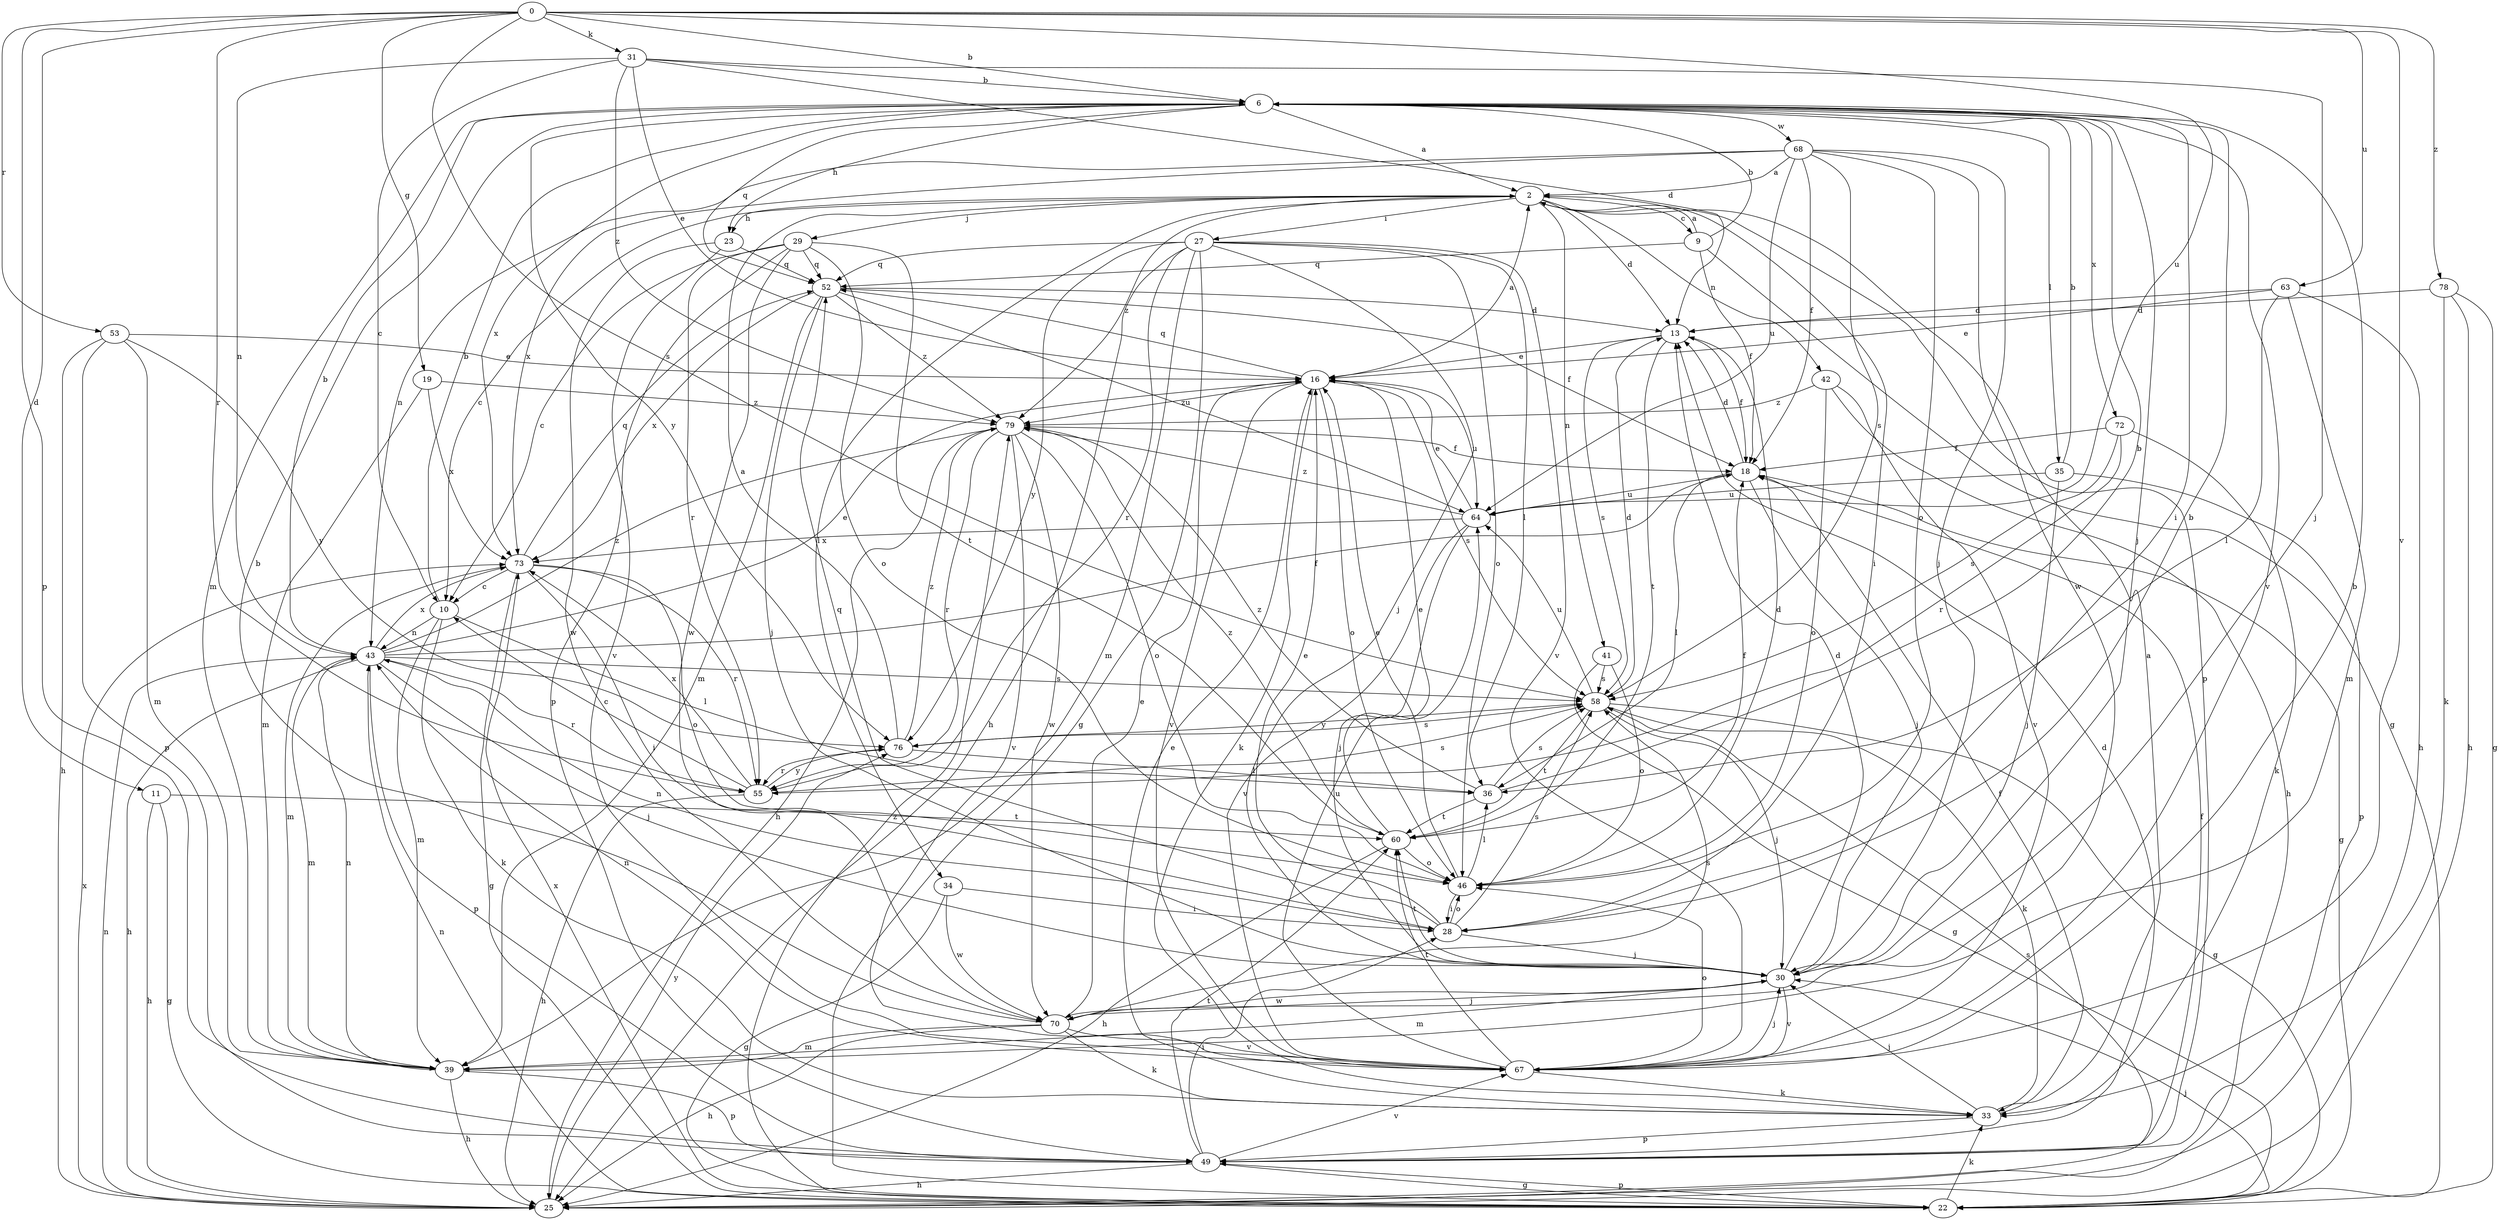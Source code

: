 strict digraph  {
0;
2;
6;
9;
10;
11;
13;
16;
18;
19;
22;
23;
25;
27;
28;
29;
30;
31;
33;
34;
35;
36;
39;
41;
42;
43;
46;
49;
52;
53;
55;
58;
60;
63;
64;
67;
68;
70;
72;
73;
76;
78;
79;
0 -> 6  [label=b];
0 -> 11  [label=d];
0 -> 19  [label=g];
0 -> 31  [label=k];
0 -> 49  [label=p];
0 -> 53  [label=r];
0 -> 55  [label=r];
0 -> 58  [label=s];
0 -> 63  [label=u];
0 -> 64  [label=u];
0 -> 67  [label=v];
0 -> 78  [label=z];
2 -> 9  [label=c];
2 -> 10  [label=c];
2 -> 13  [label=d];
2 -> 23  [label=h];
2 -> 27  [label=i];
2 -> 28  [label=i];
2 -> 29  [label=j];
2 -> 34  [label=l];
2 -> 41  [label=n];
2 -> 42  [label=n];
2 -> 49  [label=p];
2 -> 79  [label=z];
6 -> 2  [label=a];
6 -> 23  [label=h];
6 -> 28  [label=i];
6 -> 30  [label=j];
6 -> 35  [label=l];
6 -> 39  [label=m];
6 -> 52  [label=q];
6 -> 67  [label=v];
6 -> 68  [label=w];
6 -> 72  [label=x];
6 -> 73  [label=x];
6 -> 76  [label=y];
9 -> 2  [label=a];
9 -> 6  [label=b];
9 -> 18  [label=f];
9 -> 22  [label=g];
9 -> 52  [label=q];
10 -> 6  [label=b];
10 -> 33  [label=k];
10 -> 36  [label=l];
10 -> 39  [label=m];
10 -> 43  [label=n];
11 -> 22  [label=g];
11 -> 25  [label=h];
11 -> 60  [label=t];
13 -> 16  [label=e];
13 -> 18  [label=f];
13 -> 58  [label=s];
13 -> 60  [label=t];
16 -> 2  [label=a];
16 -> 33  [label=k];
16 -> 46  [label=o];
16 -> 52  [label=q];
16 -> 58  [label=s];
16 -> 64  [label=u];
16 -> 67  [label=v];
16 -> 79  [label=z];
18 -> 13  [label=d];
18 -> 22  [label=g];
18 -> 30  [label=j];
18 -> 36  [label=l];
18 -> 64  [label=u];
19 -> 39  [label=m];
19 -> 73  [label=x];
19 -> 79  [label=z];
22 -> 30  [label=j];
22 -> 33  [label=k];
22 -> 43  [label=n];
22 -> 49  [label=p];
22 -> 73  [label=x];
22 -> 79  [label=z];
23 -> 52  [label=q];
23 -> 67  [label=v];
23 -> 70  [label=w];
25 -> 43  [label=n];
25 -> 58  [label=s];
25 -> 73  [label=x];
25 -> 76  [label=y];
27 -> 22  [label=g];
27 -> 25  [label=h];
27 -> 30  [label=j];
27 -> 36  [label=l];
27 -> 39  [label=m];
27 -> 46  [label=o];
27 -> 52  [label=q];
27 -> 55  [label=r];
27 -> 67  [label=v];
27 -> 76  [label=y];
28 -> 6  [label=b];
28 -> 16  [label=e];
28 -> 30  [label=j];
28 -> 43  [label=n];
28 -> 46  [label=o];
28 -> 52  [label=q];
28 -> 58  [label=s];
29 -> 10  [label=c];
29 -> 46  [label=o];
29 -> 49  [label=p];
29 -> 52  [label=q];
29 -> 55  [label=r];
29 -> 60  [label=t];
29 -> 70  [label=w];
30 -> 13  [label=d];
30 -> 39  [label=m];
30 -> 60  [label=t];
30 -> 67  [label=v];
30 -> 70  [label=w];
31 -> 6  [label=b];
31 -> 10  [label=c];
31 -> 13  [label=d];
31 -> 16  [label=e];
31 -> 30  [label=j];
31 -> 43  [label=n];
31 -> 79  [label=z];
33 -> 2  [label=a];
33 -> 16  [label=e];
33 -> 18  [label=f];
33 -> 30  [label=j];
33 -> 49  [label=p];
34 -> 22  [label=g];
34 -> 28  [label=i];
34 -> 70  [label=w];
35 -> 6  [label=b];
35 -> 30  [label=j];
35 -> 49  [label=p];
35 -> 64  [label=u];
36 -> 6  [label=b];
36 -> 58  [label=s];
36 -> 60  [label=t];
36 -> 79  [label=z];
39 -> 25  [label=h];
39 -> 43  [label=n];
39 -> 49  [label=p];
41 -> 22  [label=g];
41 -> 46  [label=o];
41 -> 58  [label=s];
42 -> 25  [label=h];
42 -> 46  [label=o];
42 -> 67  [label=v];
42 -> 79  [label=z];
43 -> 6  [label=b];
43 -> 16  [label=e];
43 -> 18  [label=f];
43 -> 25  [label=h];
43 -> 30  [label=j];
43 -> 39  [label=m];
43 -> 49  [label=p];
43 -> 55  [label=r];
43 -> 58  [label=s];
43 -> 73  [label=x];
43 -> 79  [label=z];
46 -> 13  [label=d];
46 -> 16  [label=e];
46 -> 28  [label=i];
46 -> 36  [label=l];
49 -> 13  [label=d];
49 -> 18  [label=f];
49 -> 22  [label=g];
49 -> 25  [label=h];
49 -> 28  [label=i];
49 -> 60  [label=t];
49 -> 67  [label=v];
52 -> 13  [label=d];
52 -> 18  [label=f];
52 -> 30  [label=j];
52 -> 39  [label=m];
52 -> 64  [label=u];
52 -> 73  [label=x];
52 -> 79  [label=z];
53 -> 16  [label=e];
53 -> 25  [label=h];
53 -> 39  [label=m];
53 -> 49  [label=p];
53 -> 76  [label=y];
55 -> 10  [label=c];
55 -> 25  [label=h];
55 -> 58  [label=s];
55 -> 73  [label=x];
55 -> 76  [label=y];
58 -> 13  [label=d];
58 -> 22  [label=g];
58 -> 30  [label=j];
58 -> 33  [label=k];
58 -> 60  [label=t];
58 -> 64  [label=u];
58 -> 76  [label=y];
60 -> 16  [label=e];
60 -> 18  [label=f];
60 -> 25  [label=h];
60 -> 46  [label=o];
60 -> 79  [label=z];
63 -> 13  [label=d];
63 -> 16  [label=e];
63 -> 25  [label=h];
63 -> 36  [label=l];
63 -> 39  [label=m];
64 -> 16  [label=e];
64 -> 30  [label=j];
64 -> 67  [label=v];
64 -> 73  [label=x];
64 -> 79  [label=z];
67 -> 6  [label=b];
67 -> 30  [label=j];
67 -> 33  [label=k];
67 -> 43  [label=n];
67 -> 46  [label=o];
67 -> 60  [label=t];
67 -> 64  [label=u];
68 -> 2  [label=a];
68 -> 18  [label=f];
68 -> 30  [label=j];
68 -> 43  [label=n];
68 -> 46  [label=o];
68 -> 58  [label=s];
68 -> 64  [label=u];
68 -> 70  [label=w];
68 -> 73  [label=x];
70 -> 6  [label=b];
70 -> 16  [label=e];
70 -> 25  [label=h];
70 -> 30  [label=j];
70 -> 33  [label=k];
70 -> 39  [label=m];
70 -> 58  [label=s];
70 -> 67  [label=v];
72 -> 18  [label=f];
72 -> 33  [label=k];
72 -> 55  [label=r];
72 -> 58  [label=s];
73 -> 10  [label=c];
73 -> 22  [label=g];
73 -> 28  [label=i];
73 -> 39  [label=m];
73 -> 46  [label=o];
73 -> 52  [label=q];
73 -> 55  [label=r];
76 -> 2  [label=a];
76 -> 36  [label=l];
76 -> 55  [label=r];
76 -> 58  [label=s];
76 -> 79  [label=z];
78 -> 13  [label=d];
78 -> 22  [label=g];
78 -> 25  [label=h];
78 -> 33  [label=k];
79 -> 18  [label=f];
79 -> 25  [label=h];
79 -> 46  [label=o];
79 -> 55  [label=r];
79 -> 67  [label=v];
79 -> 70  [label=w];
}
